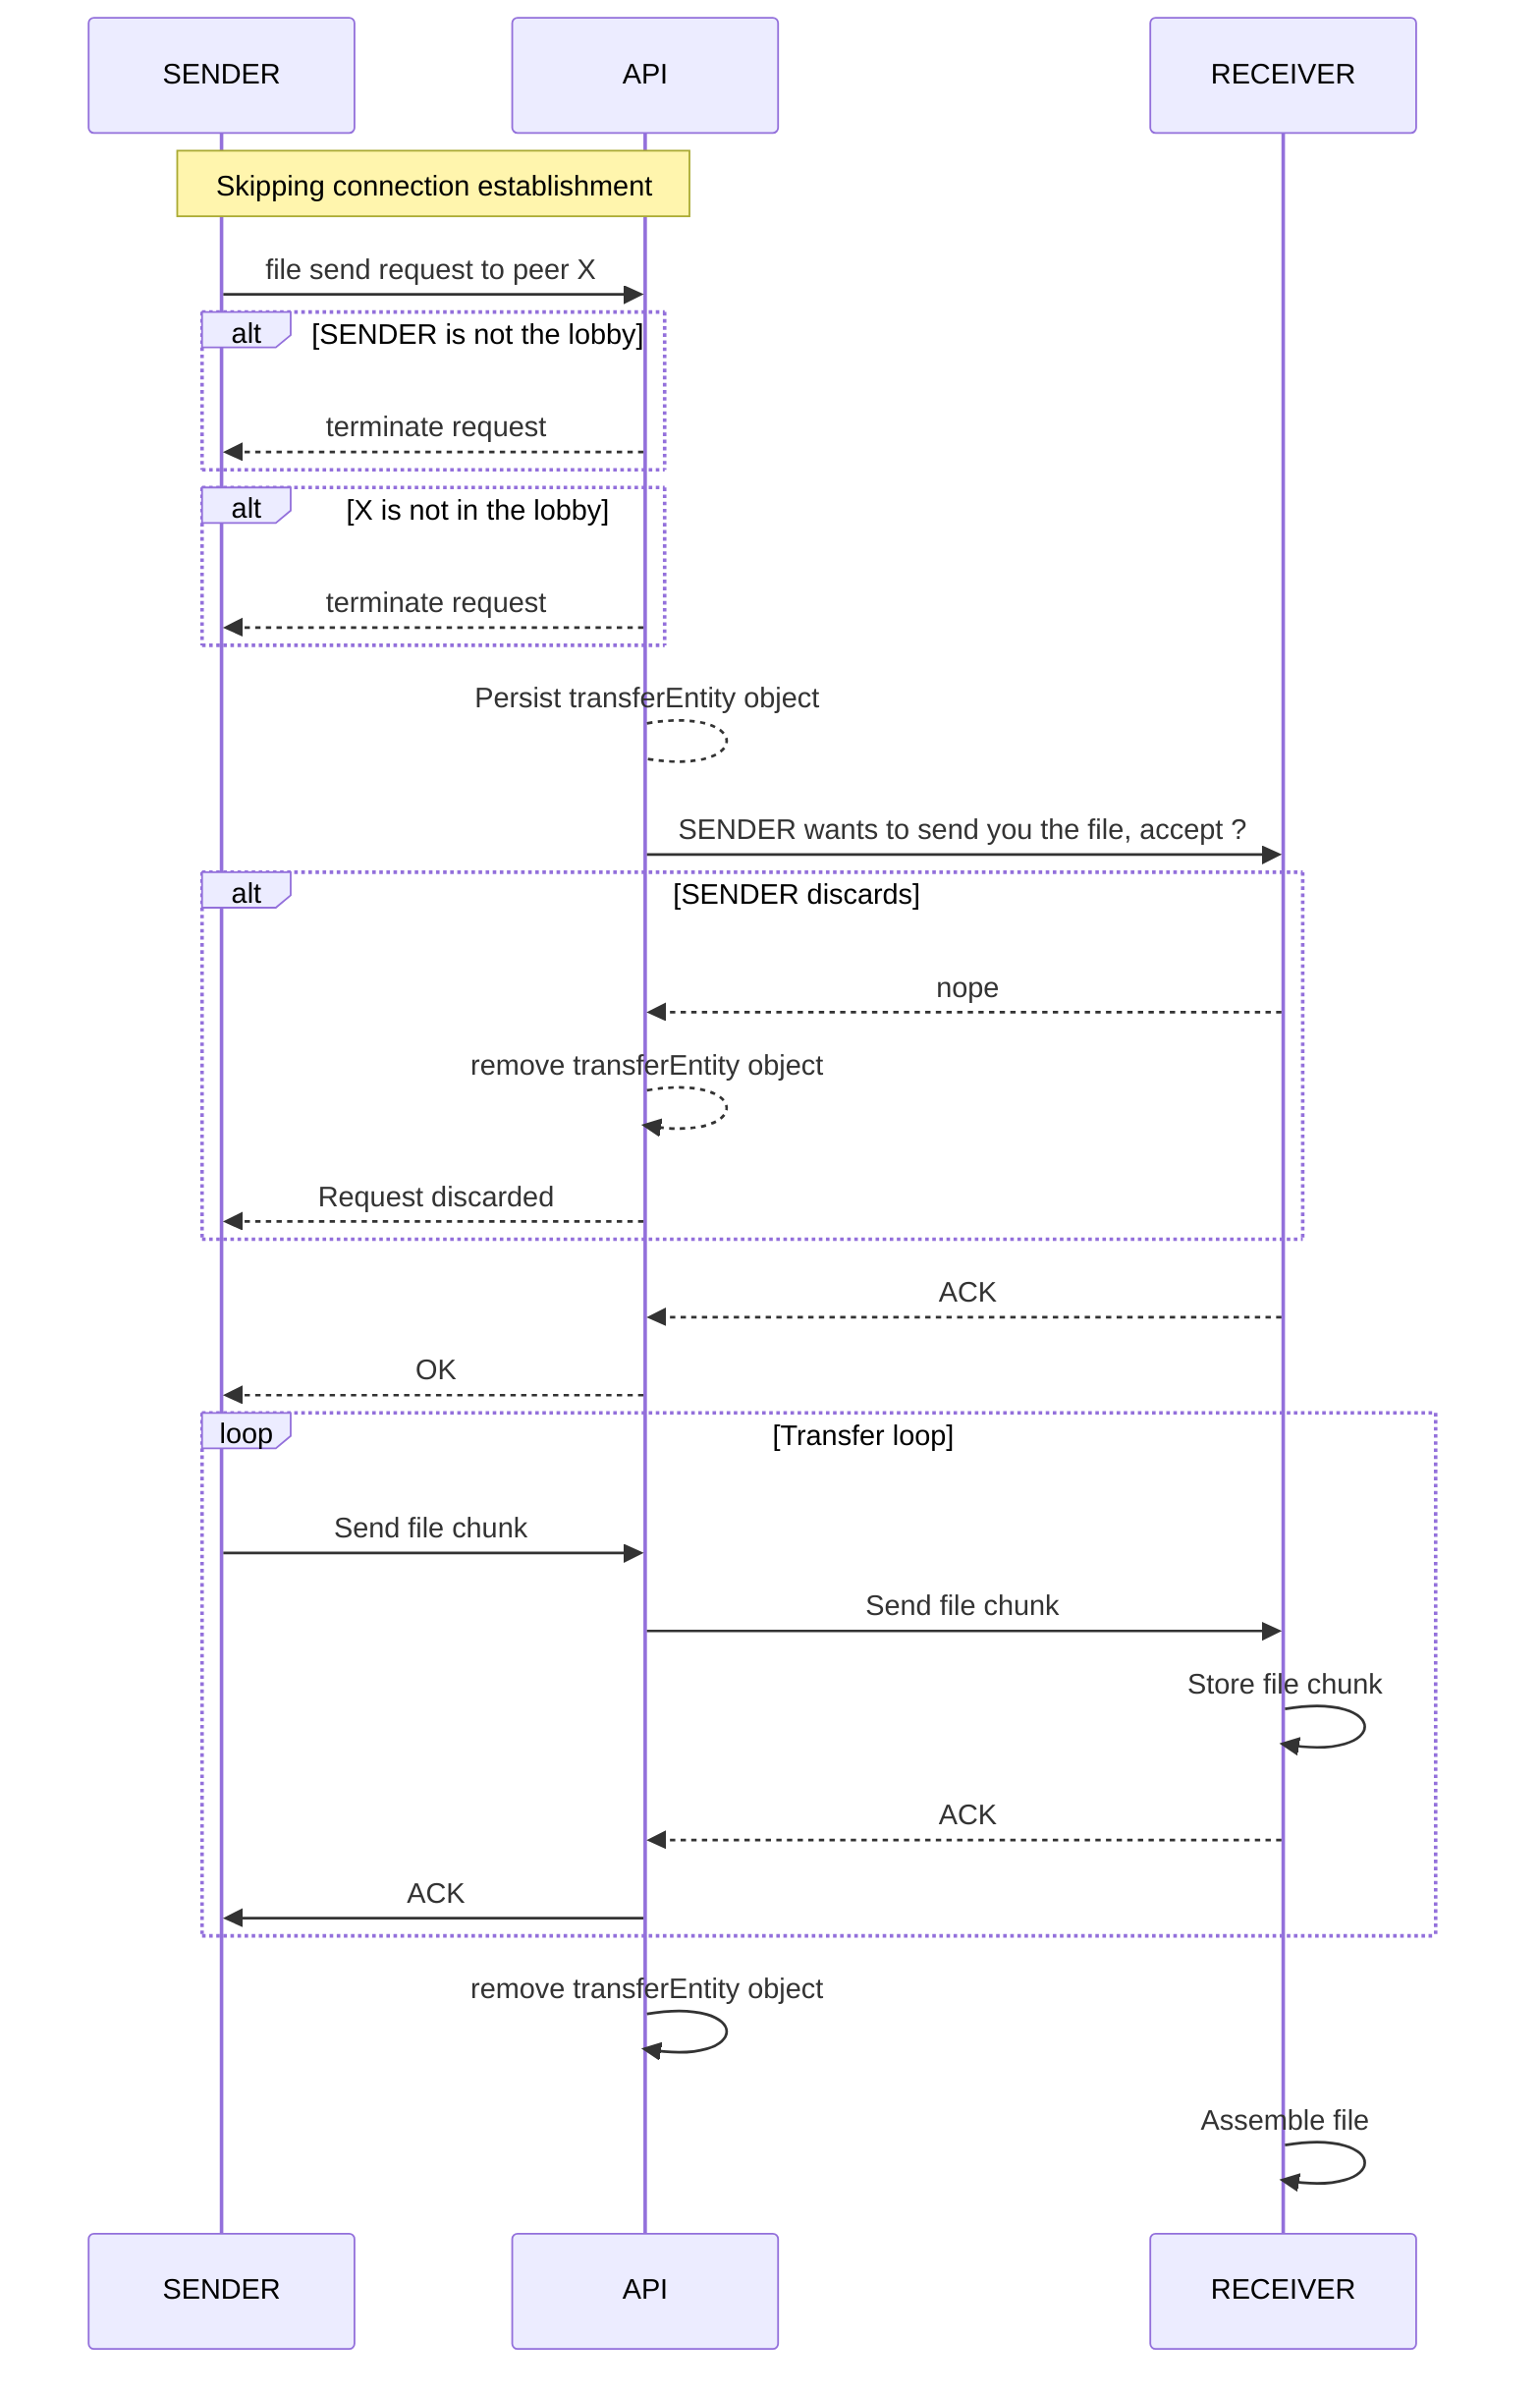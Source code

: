 sequenceDiagram
    Note over SENDER,API: Skipping connection establishment
    SENDER->>API: file send request to peer X
    alt SENDER is not the lobby
        API-->>SENDER: terminate request
    end
    alt X is not in the lobby
        API-->>SENDER: terminate request
    end
    API-->API: Persist transferEntity object
    API->>RECEIVER: SENDER wants to send you the file, accept ?
    alt SENDER discards
        RECEIVER-->>API: nope
        API-->>API: remove transferEntity object
        API-->>SENDER: Request discarded
    end
    RECEIVER-->>API: ACK
    API-->>SENDER: OK
    loop Transfer loop
        SENDER->>API: Send file chunk
        API->>RECEIVER: Send file chunk
        RECEIVER->>RECEIVER: Store file chunk
        RECEIVER-->>API: ACK
        API->>SENDER: ACK
    end
    API->>API: remove transferEntity object
    RECEIVER->>RECEIVER: Assemble file